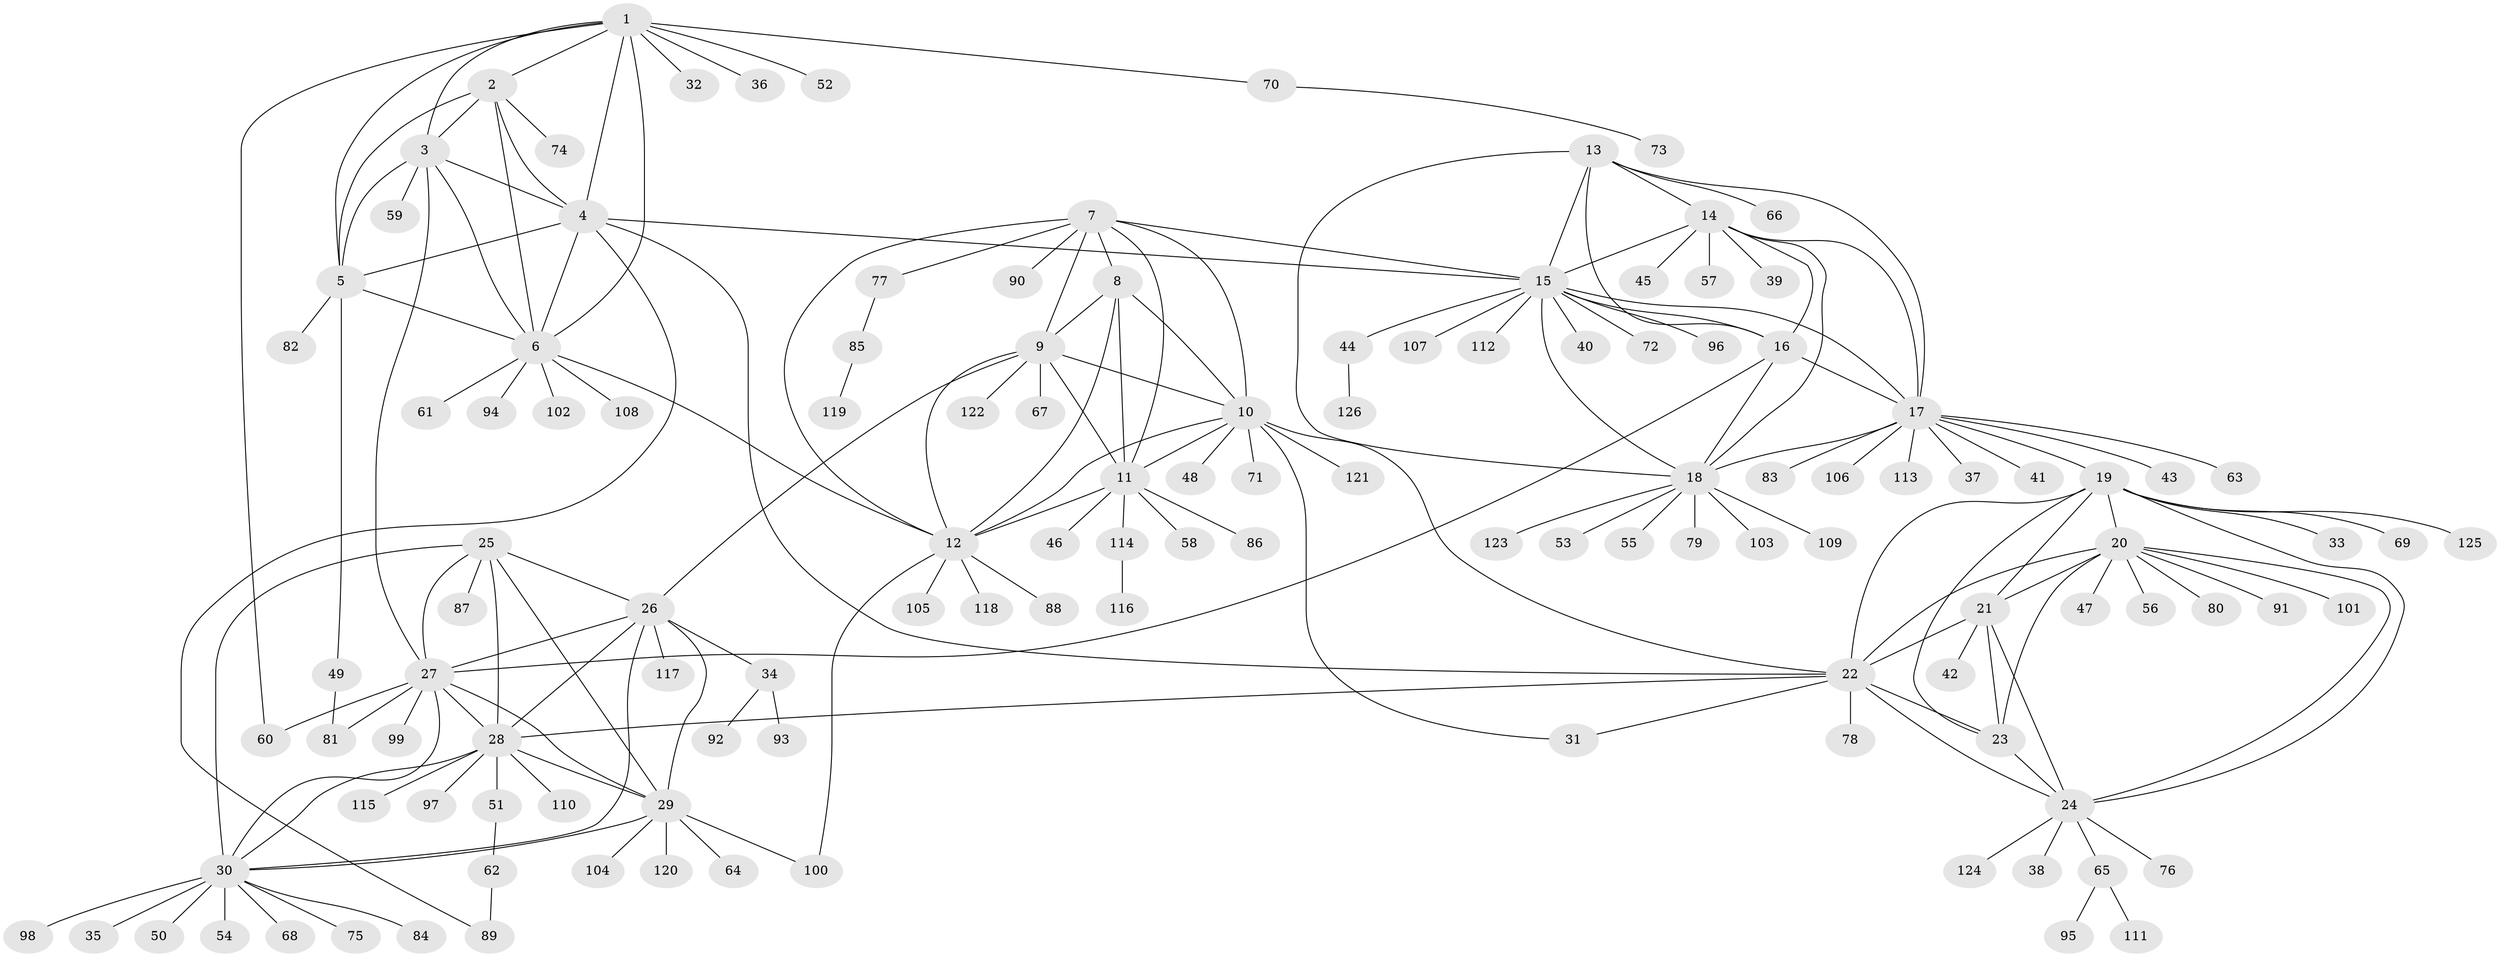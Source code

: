 // Generated by graph-tools (version 1.1) at 2025/26/03/09/25 03:26:47]
// undirected, 126 vertices, 186 edges
graph export_dot {
graph [start="1"]
  node [color=gray90,style=filled];
  1;
  2;
  3;
  4;
  5;
  6;
  7;
  8;
  9;
  10;
  11;
  12;
  13;
  14;
  15;
  16;
  17;
  18;
  19;
  20;
  21;
  22;
  23;
  24;
  25;
  26;
  27;
  28;
  29;
  30;
  31;
  32;
  33;
  34;
  35;
  36;
  37;
  38;
  39;
  40;
  41;
  42;
  43;
  44;
  45;
  46;
  47;
  48;
  49;
  50;
  51;
  52;
  53;
  54;
  55;
  56;
  57;
  58;
  59;
  60;
  61;
  62;
  63;
  64;
  65;
  66;
  67;
  68;
  69;
  70;
  71;
  72;
  73;
  74;
  75;
  76;
  77;
  78;
  79;
  80;
  81;
  82;
  83;
  84;
  85;
  86;
  87;
  88;
  89;
  90;
  91;
  92;
  93;
  94;
  95;
  96;
  97;
  98;
  99;
  100;
  101;
  102;
  103;
  104;
  105;
  106;
  107;
  108;
  109;
  110;
  111;
  112;
  113;
  114;
  115;
  116;
  117;
  118;
  119;
  120;
  121;
  122;
  123;
  124;
  125;
  126;
  1 -- 2;
  1 -- 3;
  1 -- 4;
  1 -- 5;
  1 -- 6;
  1 -- 32;
  1 -- 36;
  1 -- 52;
  1 -- 60;
  1 -- 70;
  2 -- 3;
  2 -- 4;
  2 -- 5;
  2 -- 6;
  2 -- 74;
  3 -- 4;
  3 -- 5;
  3 -- 6;
  3 -- 27;
  3 -- 59;
  4 -- 5;
  4 -- 6;
  4 -- 15;
  4 -- 22;
  4 -- 89;
  5 -- 6;
  5 -- 49;
  5 -- 82;
  6 -- 12;
  6 -- 61;
  6 -- 94;
  6 -- 102;
  6 -- 108;
  7 -- 8;
  7 -- 9;
  7 -- 10;
  7 -- 11;
  7 -- 12;
  7 -- 15;
  7 -- 77;
  7 -- 90;
  8 -- 9;
  8 -- 10;
  8 -- 11;
  8 -- 12;
  9 -- 10;
  9 -- 11;
  9 -- 12;
  9 -- 26;
  9 -- 67;
  9 -- 122;
  10 -- 11;
  10 -- 12;
  10 -- 22;
  10 -- 31;
  10 -- 48;
  10 -- 71;
  10 -- 121;
  11 -- 12;
  11 -- 46;
  11 -- 58;
  11 -- 86;
  11 -- 114;
  12 -- 88;
  12 -- 100;
  12 -- 105;
  12 -- 118;
  13 -- 14;
  13 -- 15;
  13 -- 16;
  13 -- 17;
  13 -- 18;
  13 -- 66;
  14 -- 15;
  14 -- 16;
  14 -- 17;
  14 -- 18;
  14 -- 39;
  14 -- 45;
  14 -- 57;
  15 -- 16;
  15 -- 17;
  15 -- 18;
  15 -- 40;
  15 -- 44;
  15 -- 72;
  15 -- 96;
  15 -- 107;
  15 -- 112;
  16 -- 17;
  16 -- 18;
  16 -- 27;
  17 -- 18;
  17 -- 19;
  17 -- 37;
  17 -- 41;
  17 -- 43;
  17 -- 63;
  17 -- 83;
  17 -- 106;
  17 -- 113;
  18 -- 53;
  18 -- 55;
  18 -- 79;
  18 -- 103;
  18 -- 109;
  18 -- 123;
  19 -- 20;
  19 -- 21;
  19 -- 22;
  19 -- 23;
  19 -- 24;
  19 -- 33;
  19 -- 69;
  19 -- 125;
  20 -- 21;
  20 -- 22;
  20 -- 23;
  20 -- 24;
  20 -- 47;
  20 -- 56;
  20 -- 80;
  20 -- 91;
  20 -- 101;
  21 -- 22;
  21 -- 23;
  21 -- 24;
  21 -- 42;
  22 -- 23;
  22 -- 24;
  22 -- 28;
  22 -- 31;
  22 -- 78;
  23 -- 24;
  24 -- 38;
  24 -- 65;
  24 -- 76;
  24 -- 124;
  25 -- 26;
  25 -- 27;
  25 -- 28;
  25 -- 29;
  25 -- 30;
  25 -- 87;
  26 -- 27;
  26 -- 28;
  26 -- 29;
  26 -- 30;
  26 -- 34;
  26 -- 117;
  27 -- 28;
  27 -- 29;
  27 -- 30;
  27 -- 60;
  27 -- 81;
  27 -- 99;
  28 -- 29;
  28 -- 30;
  28 -- 51;
  28 -- 97;
  28 -- 110;
  28 -- 115;
  29 -- 30;
  29 -- 64;
  29 -- 100;
  29 -- 104;
  29 -- 120;
  30 -- 35;
  30 -- 50;
  30 -- 54;
  30 -- 68;
  30 -- 75;
  30 -- 84;
  30 -- 98;
  34 -- 92;
  34 -- 93;
  44 -- 126;
  49 -- 81;
  51 -- 62;
  62 -- 89;
  65 -- 95;
  65 -- 111;
  70 -- 73;
  77 -- 85;
  85 -- 119;
  114 -- 116;
}
